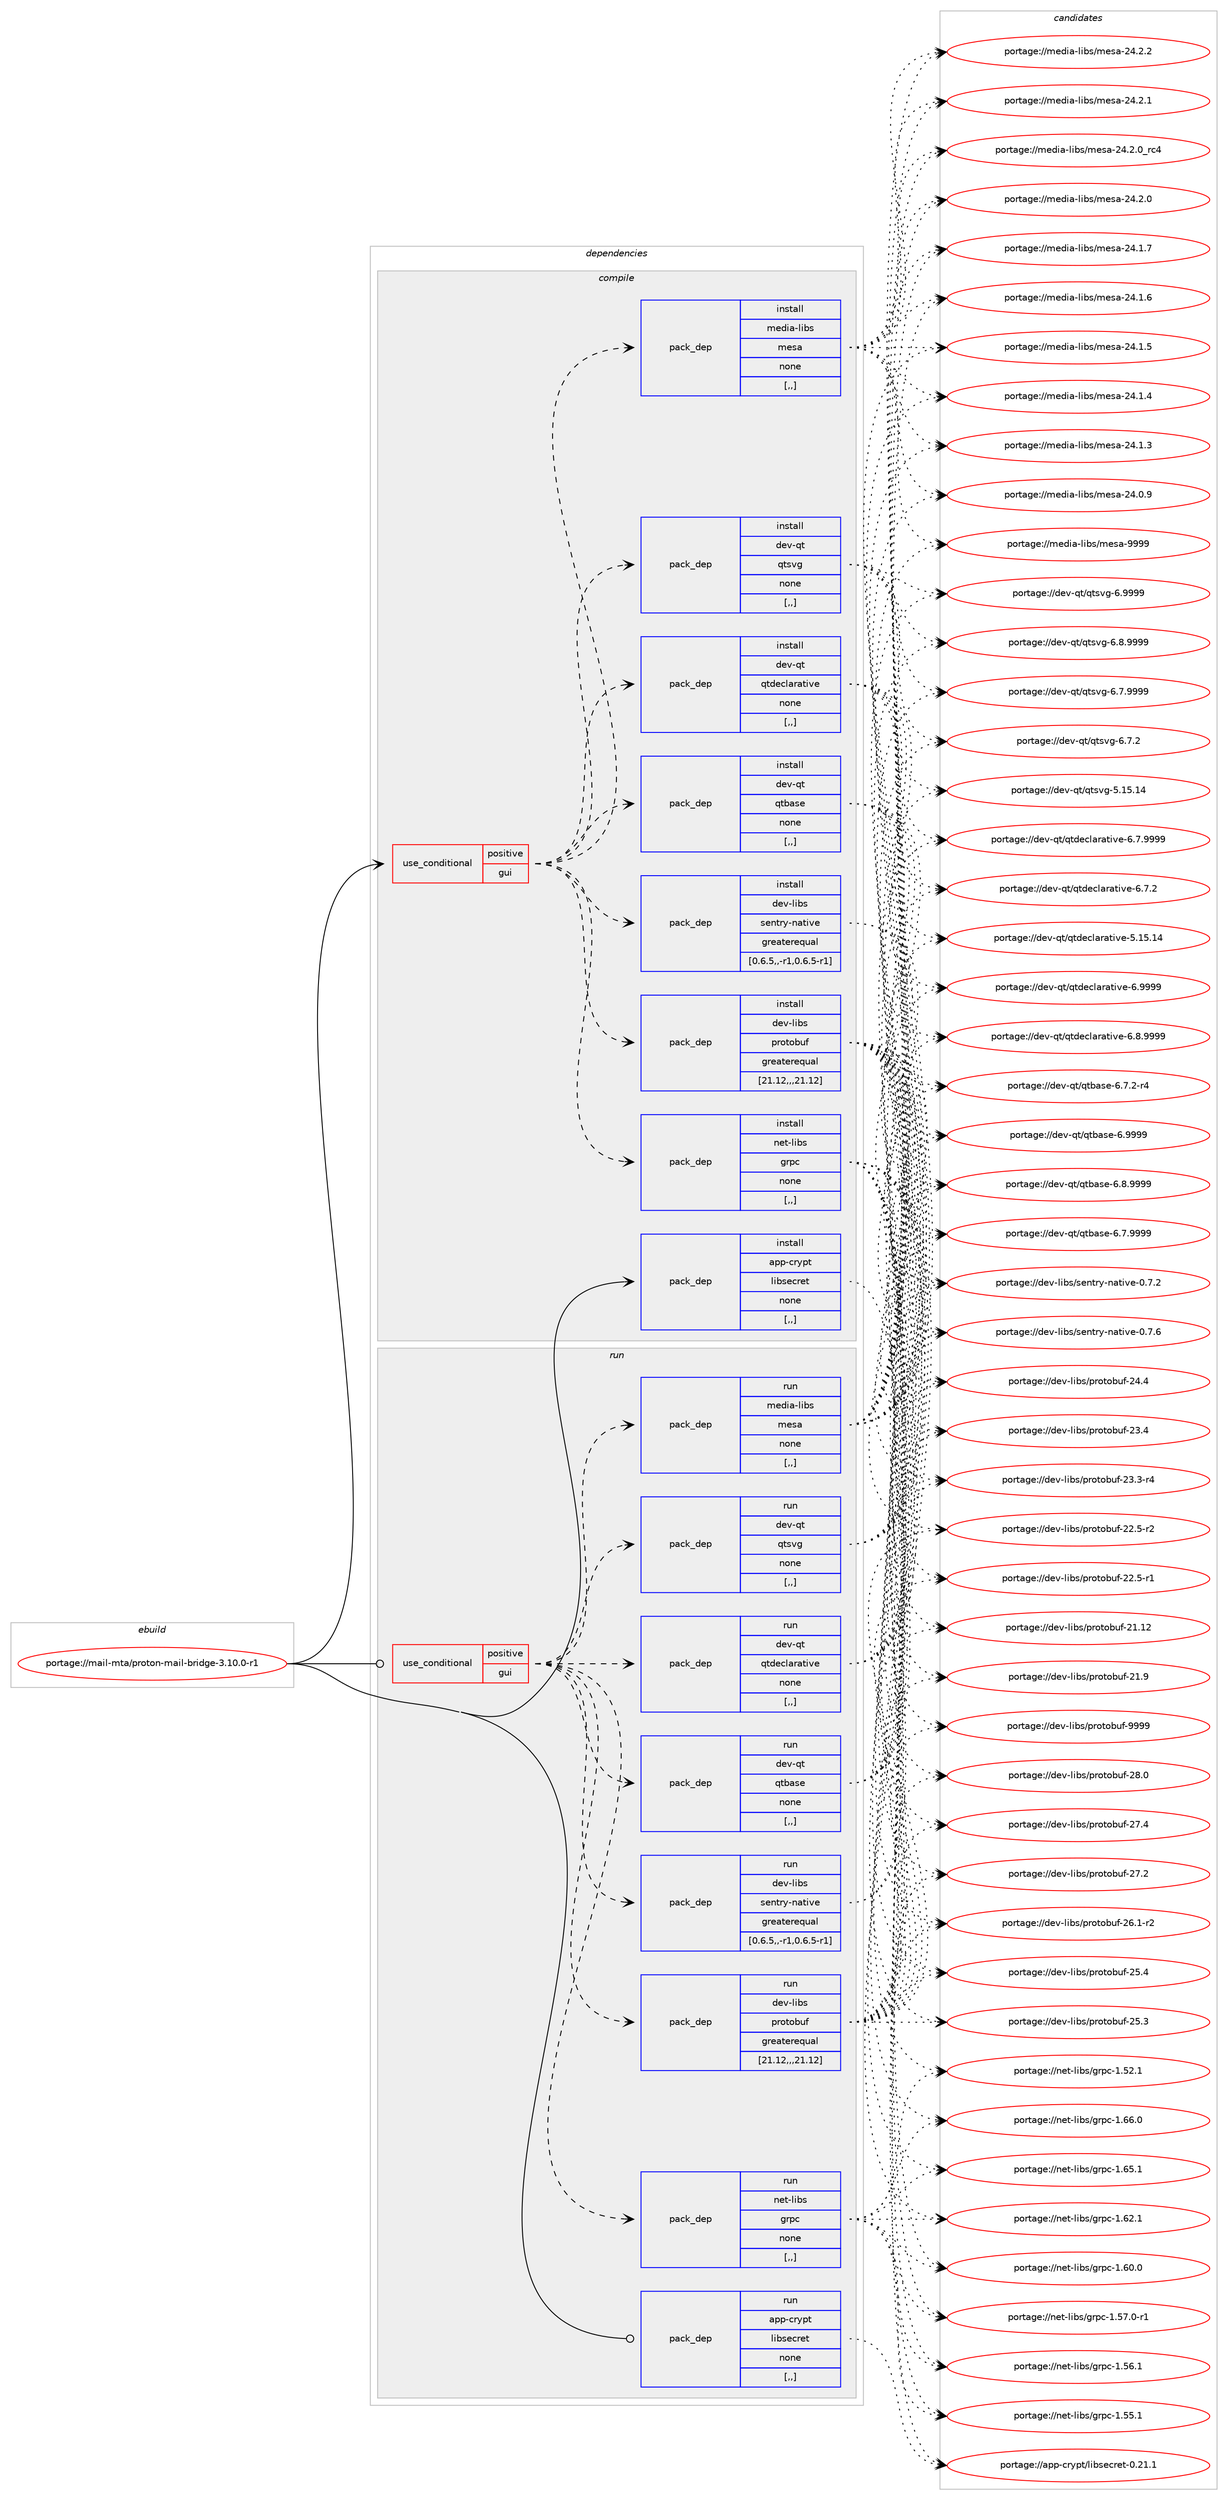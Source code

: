 digraph prolog {

# *************
# Graph options
# *************

newrank=true;
concentrate=true;
compound=true;
graph [rankdir=LR,fontname=Helvetica,fontsize=10,ranksep=1.5];#, ranksep=2.5, nodesep=0.2];
edge  [arrowhead=vee];
node  [fontname=Helvetica,fontsize=10];

# **********
# The ebuild
# **********

subgraph cluster_leftcol {
color=gray;
label=<<i>ebuild</i>>;
id [label="portage://mail-mta/proton-mail-bridge-3.10.0-r1", color=red, width=4, href="../mail-mta/proton-mail-bridge-3.10.0-r1.svg"];
}

# ****************
# The dependencies
# ****************

subgraph cluster_midcol {
color=gray;
label=<<i>dependencies</i>>;
subgraph cluster_compile {
fillcolor="#eeeeee";
style=filled;
label=<<i>compile</i>>;
subgraph cond203189 {
dependency788867 [label=<<TABLE BORDER="0" CELLBORDER="1" CELLSPACING="0" CELLPADDING="4"><TR><TD ROWSPAN="3" CELLPADDING="10">use_conditional</TD></TR><TR><TD>positive</TD></TR><TR><TD>gui</TD></TR></TABLE>>, shape=none, color=red];
subgraph pack579606 {
dependency788868 [label=<<TABLE BORDER="0" CELLBORDER="1" CELLSPACING="0" CELLPADDING="4" WIDTH="220"><TR><TD ROWSPAN="6" CELLPADDING="30">pack_dep</TD></TR><TR><TD WIDTH="110">install</TD></TR><TR><TD>dev-libs</TD></TR><TR><TD>protobuf</TD></TR><TR><TD>greaterequal</TD></TR><TR><TD>[21.12,,,21.12]</TD></TR></TABLE>>, shape=none, color=blue];
}
dependency788867:e -> dependency788868:w [weight=20,style="dashed",arrowhead="vee"];
subgraph pack579607 {
dependency788869 [label=<<TABLE BORDER="0" CELLBORDER="1" CELLSPACING="0" CELLPADDING="4" WIDTH="220"><TR><TD ROWSPAN="6" CELLPADDING="30">pack_dep</TD></TR><TR><TD WIDTH="110">install</TD></TR><TR><TD>dev-libs</TD></TR><TR><TD>sentry-native</TD></TR><TR><TD>greaterequal</TD></TR><TR><TD>[0.6.5,,-r1,0.6.5-r1]</TD></TR></TABLE>>, shape=none, color=blue];
}
dependency788867:e -> dependency788869:w [weight=20,style="dashed",arrowhead="vee"];
subgraph pack579608 {
dependency788870 [label=<<TABLE BORDER="0" CELLBORDER="1" CELLSPACING="0" CELLPADDING="4" WIDTH="220"><TR><TD ROWSPAN="6" CELLPADDING="30">pack_dep</TD></TR><TR><TD WIDTH="110">install</TD></TR><TR><TD>dev-qt</TD></TR><TR><TD>qtbase</TD></TR><TR><TD>none</TD></TR><TR><TD>[,,]</TD></TR></TABLE>>, shape=none, color=blue];
}
dependency788867:e -> dependency788870:w [weight=20,style="dashed",arrowhead="vee"];
subgraph pack579609 {
dependency788871 [label=<<TABLE BORDER="0" CELLBORDER="1" CELLSPACING="0" CELLPADDING="4" WIDTH="220"><TR><TD ROWSPAN="6" CELLPADDING="30">pack_dep</TD></TR><TR><TD WIDTH="110">install</TD></TR><TR><TD>dev-qt</TD></TR><TR><TD>qtdeclarative</TD></TR><TR><TD>none</TD></TR><TR><TD>[,,]</TD></TR></TABLE>>, shape=none, color=blue];
}
dependency788867:e -> dependency788871:w [weight=20,style="dashed",arrowhead="vee"];
subgraph pack579610 {
dependency788872 [label=<<TABLE BORDER="0" CELLBORDER="1" CELLSPACING="0" CELLPADDING="4" WIDTH="220"><TR><TD ROWSPAN="6" CELLPADDING="30">pack_dep</TD></TR><TR><TD WIDTH="110">install</TD></TR><TR><TD>dev-qt</TD></TR><TR><TD>qtsvg</TD></TR><TR><TD>none</TD></TR><TR><TD>[,,]</TD></TR></TABLE>>, shape=none, color=blue];
}
dependency788867:e -> dependency788872:w [weight=20,style="dashed",arrowhead="vee"];
subgraph pack579611 {
dependency788873 [label=<<TABLE BORDER="0" CELLBORDER="1" CELLSPACING="0" CELLPADDING="4" WIDTH="220"><TR><TD ROWSPAN="6" CELLPADDING="30">pack_dep</TD></TR><TR><TD WIDTH="110">install</TD></TR><TR><TD>media-libs</TD></TR><TR><TD>mesa</TD></TR><TR><TD>none</TD></TR><TR><TD>[,,]</TD></TR></TABLE>>, shape=none, color=blue];
}
dependency788867:e -> dependency788873:w [weight=20,style="dashed",arrowhead="vee"];
subgraph pack579612 {
dependency788874 [label=<<TABLE BORDER="0" CELLBORDER="1" CELLSPACING="0" CELLPADDING="4" WIDTH="220"><TR><TD ROWSPAN="6" CELLPADDING="30">pack_dep</TD></TR><TR><TD WIDTH="110">install</TD></TR><TR><TD>net-libs</TD></TR><TR><TD>grpc</TD></TR><TR><TD>none</TD></TR><TR><TD>[,,]</TD></TR></TABLE>>, shape=none, color=blue];
}
dependency788867:e -> dependency788874:w [weight=20,style="dashed",arrowhead="vee"];
}
id:e -> dependency788867:w [weight=20,style="solid",arrowhead="vee"];
subgraph pack579613 {
dependency788875 [label=<<TABLE BORDER="0" CELLBORDER="1" CELLSPACING="0" CELLPADDING="4" WIDTH="220"><TR><TD ROWSPAN="6" CELLPADDING="30">pack_dep</TD></TR><TR><TD WIDTH="110">install</TD></TR><TR><TD>app-crypt</TD></TR><TR><TD>libsecret</TD></TR><TR><TD>none</TD></TR><TR><TD>[,,]</TD></TR></TABLE>>, shape=none, color=blue];
}
id:e -> dependency788875:w [weight=20,style="solid",arrowhead="vee"];
}
subgraph cluster_compileandrun {
fillcolor="#eeeeee";
style=filled;
label=<<i>compile and run</i>>;
}
subgraph cluster_run {
fillcolor="#eeeeee";
style=filled;
label=<<i>run</i>>;
subgraph cond203190 {
dependency788876 [label=<<TABLE BORDER="0" CELLBORDER="1" CELLSPACING="0" CELLPADDING="4"><TR><TD ROWSPAN="3" CELLPADDING="10">use_conditional</TD></TR><TR><TD>positive</TD></TR><TR><TD>gui</TD></TR></TABLE>>, shape=none, color=red];
subgraph pack579614 {
dependency788877 [label=<<TABLE BORDER="0" CELLBORDER="1" CELLSPACING="0" CELLPADDING="4" WIDTH="220"><TR><TD ROWSPAN="6" CELLPADDING="30">pack_dep</TD></TR><TR><TD WIDTH="110">run</TD></TR><TR><TD>dev-libs</TD></TR><TR><TD>protobuf</TD></TR><TR><TD>greaterequal</TD></TR><TR><TD>[21.12,,,21.12]</TD></TR></TABLE>>, shape=none, color=blue];
}
dependency788876:e -> dependency788877:w [weight=20,style="dashed",arrowhead="vee"];
subgraph pack579615 {
dependency788878 [label=<<TABLE BORDER="0" CELLBORDER="1" CELLSPACING="0" CELLPADDING="4" WIDTH="220"><TR><TD ROWSPAN="6" CELLPADDING="30">pack_dep</TD></TR><TR><TD WIDTH="110">run</TD></TR><TR><TD>dev-libs</TD></TR><TR><TD>sentry-native</TD></TR><TR><TD>greaterequal</TD></TR><TR><TD>[0.6.5,,-r1,0.6.5-r1]</TD></TR></TABLE>>, shape=none, color=blue];
}
dependency788876:e -> dependency788878:w [weight=20,style="dashed",arrowhead="vee"];
subgraph pack579616 {
dependency788879 [label=<<TABLE BORDER="0" CELLBORDER="1" CELLSPACING="0" CELLPADDING="4" WIDTH="220"><TR><TD ROWSPAN="6" CELLPADDING="30">pack_dep</TD></TR><TR><TD WIDTH="110">run</TD></TR><TR><TD>dev-qt</TD></TR><TR><TD>qtbase</TD></TR><TR><TD>none</TD></TR><TR><TD>[,,]</TD></TR></TABLE>>, shape=none, color=blue];
}
dependency788876:e -> dependency788879:w [weight=20,style="dashed",arrowhead="vee"];
subgraph pack579617 {
dependency788880 [label=<<TABLE BORDER="0" CELLBORDER="1" CELLSPACING="0" CELLPADDING="4" WIDTH="220"><TR><TD ROWSPAN="6" CELLPADDING="30">pack_dep</TD></TR><TR><TD WIDTH="110">run</TD></TR><TR><TD>dev-qt</TD></TR><TR><TD>qtdeclarative</TD></TR><TR><TD>none</TD></TR><TR><TD>[,,]</TD></TR></TABLE>>, shape=none, color=blue];
}
dependency788876:e -> dependency788880:w [weight=20,style="dashed",arrowhead="vee"];
subgraph pack579618 {
dependency788881 [label=<<TABLE BORDER="0" CELLBORDER="1" CELLSPACING="0" CELLPADDING="4" WIDTH="220"><TR><TD ROWSPAN="6" CELLPADDING="30">pack_dep</TD></TR><TR><TD WIDTH="110">run</TD></TR><TR><TD>dev-qt</TD></TR><TR><TD>qtsvg</TD></TR><TR><TD>none</TD></TR><TR><TD>[,,]</TD></TR></TABLE>>, shape=none, color=blue];
}
dependency788876:e -> dependency788881:w [weight=20,style="dashed",arrowhead="vee"];
subgraph pack579619 {
dependency788882 [label=<<TABLE BORDER="0" CELLBORDER="1" CELLSPACING="0" CELLPADDING="4" WIDTH="220"><TR><TD ROWSPAN="6" CELLPADDING="30">pack_dep</TD></TR><TR><TD WIDTH="110">run</TD></TR><TR><TD>media-libs</TD></TR><TR><TD>mesa</TD></TR><TR><TD>none</TD></TR><TR><TD>[,,]</TD></TR></TABLE>>, shape=none, color=blue];
}
dependency788876:e -> dependency788882:w [weight=20,style="dashed",arrowhead="vee"];
subgraph pack579620 {
dependency788883 [label=<<TABLE BORDER="0" CELLBORDER="1" CELLSPACING="0" CELLPADDING="4" WIDTH="220"><TR><TD ROWSPAN="6" CELLPADDING="30">pack_dep</TD></TR><TR><TD WIDTH="110">run</TD></TR><TR><TD>net-libs</TD></TR><TR><TD>grpc</TD></TR><TR><TD>none</TD></TR><TR><TD>[,,]</TD></TR></TABLE>>, shape=none, color=blue];
}
dependency788876:e -> dependency788883:w [weight=20,style="dashed",arrowhead="vee"];
}
id:e -> dependency788876:w [weight=20,style="solid",arrowhead="odot"];
subgraph pack579621 {
dependency788884 [label=<<TABLE BORDER="0" CELLBORDER="1" CELLSPACING="0" CELLPADDING="4" WIDTH="220"><TR><TD ROWSPAN="6" CELLPADDING="30">pack_dep</TD></TR><TR><TD WIDTH="110">run</TD></TR><TR><TD>app-crypt</TD></TR><TR><TD>libsecret</TD></TR><TR><TD>none</TD></TR><TR><TD>[,,]</TD></TR></TABLE>>, shape=none, color=blue];
}
id:e -> dependency788884:w [weight=20,style="solid",arrowhead="odot"];
}
}

# **************
# The candidates
# **************

subgraph cluster_choices {
rank=same;
color=gray;
label=<<i>candidates</i>>;

subgraph choice579606 {
color=black;
nodesep=1;
choice100101118451081059811547112114111116111981171024557575757 [label="portage://dev-libs/protobuf-9999", color=red, width=4,href="../dev-libs/protobuf-9999.svg"];
choice100101118451081059811547112114111116111981171024550564648 [label="portage://dev-libs/protobuf-28.0", color=red, width=4,href="../dev-libs/protobuf-28.0.svg"];
choice100101118451081059811547112114111116111981171024550554652 [label="portage://dev-libs/protobuf-27.4", color=red, width=4,href="../dev-libs/protobuf-27.4.svg"];
choice100101118451081059811547112114111116111981171024550554650 [label="portage://dev-libs/protobuf-27.2", color=red, width=4,href="../dev-libs/protobuf-27.2.svg"];
choice1001011184510810598115471121141111161119811710245505446494511450 [label="portage://dev-libs/protobuf-26.1-r2", color=red, width=4,href="../dev-libs/protobuf-26.1-r2.svg"];
choice100101118451081059811547112114111116111981171024550534652 [label="portage://dev-libs/protobuf-25.4", color=red, width=4,href="../dev-libs/protobuf-25.4.svg"];
choice100101118451081059811547112114111116111981171024550534651 [label="portage://dev-libs/protobuf-25.3", color=red, width=4,href="../dev-libs/protobuf-25.3.svg"];
choice100101118451081059811547112114111116111981171024550524652 [label="portage://dev-libs/protobuf-24.4", color=red, width=4,href="../dev-libs/protobuf-24.4.svg"];
choice100101118451081059811547112114111116111981171024550514652 [label="portage://dev-libs/protobuf-23.4", color=red, width=4,href="../dev-libs/protobuf-23.4.svg"];
choice1001011184510810598115471121141111161119811710245505146514511452 [label="portage://dev-libs/protobuf-23.3-r4", color=red, width=4,href="../dev-libs/protobuf-23.3-r4.svg"];
choice1001011184510810598115471121141111161119811710245505046534511450 [label="portage://dev-libs/protobuf-22.5-r2", color=red, width=4,href="../dev-libs/protobuf-22.5-r2.svg"];
choice1001011184510810598115471121141111161119811710245505046534511449 [label="portage://dev-libs/protobuf-22.5-r1", color=red, width=4,href="../dev-libs/protobuf-22.5-r1.svg"];
choice10010111845108105981154711211411111611198117102455049464950 [label="portage://dev-libs/protobuf-21.12", color=red, width=4,href="../dev-libs/protobuf-21.12.svg"];
choice100101118451081059811547112114111116111981171024550494657 [label="portage://dev-libs/protobuf-21.9", color=red, width=4,href="../dev-libs/protobuf-21.9.svg"];
dependency788868:e -> choice100101118451081059811547112114111116111981171024557575757:w [style=dotted,weight="100"];
dependency788868:e -> choice100101118451081059811547112114111116111981171024550564648:w [style=dotted,weight="100"];
dependency788868:e -> choice100101118451081059811547112114111116111981171024550554652:w [style=dotted,weight="100"];
dependency788868:e -> choice100101118451081059811547112114111116111981171024550554650:w [style=dotted,weight="100"];
dependency788868:e -> choice1001011184510810598115471121141111161119811710245505446494511450:w [style=dotted,weight="100"];
dependency788868:e -> choice100101118451081059811547112114111116111981171024550534652:w [style=dotted,weight="100"];
dependency788868:e -> choice100101118451081059811547112114111116111981171024550534651:w [style=dotted,weight="100"];
dependency788868:e -> choice100101118451081059811547112114111116111981171024550524652:w [style=dotted,weight="100"];
dependency788868:e -> choice100101118451081059811547112114111116111981171024550514652:w [style=dotted,weight="100"];
dependency788868:e -> choice1001011184510810598115471121141111161119811710245505146514511452:w [style=dotted,weight="100"];
dependency788868:e -> choice1001011184510810598115471121141111161119811710245505046534511450:w [style=dotted,weight="100"];
dependency788868:e -> choice1001011184510810598115471121141111161119811710245505046534511449:w [style=dotted,weight="100"];
dependency788868:e -> choice10010111845108105981154711211411111611198117102455049464950:w [style=dotted,weight="100"];
dependency788868:e -> choice100101118451081059811547112114111116111981171024550494657:w [style=dotted,weight="100"];
}
subgraph choice579607 {
color=black;
nodesep=1;
choice1001011184510810598115471151011101161141214511097116105118101454846554654 [label="portage://dev-libs/sentry-native-0.7.6", color=red, width=4,href="../dev-libs/sentry-native-0.7.6.svg"];
choice1001011184510810598115471151011101161141214511097116105118101454846554650 [label="portage://dev-libs/sentry-native-0.7.2", color=red, width=4,href="../dev-libs/sentry-native-0.7.2.svg"];
dependency788869:e -> choice1001011184510810598115471151011101161141214511097116105118101454846554654:w [style=dotted,weight="100"];
dependency788869:e -> choice1001011184510810598115471151011101161141214511097116105118101454846554650:w [style=dotted,weight="100"];
}
subgraph choice579608 {
color=black;
nodesep=1;
choice1001011184511311647113116989711510145544657575757 [label="portage://dev-qt/qtbase-6.9999", color=red, width=4,href="../dev-qt/qtbase-6.9999.svg"];
choice10010111845113116471131169897115101455446564657575757 [label="portage://dev-qt/qtbase-6.8.9999", color=red, width=4,href="../dev-qt/qtbase-6.8.9999.svg"];
choice10010111845113116471131169897115101455446554657575757 [label="portage://dev-qt/qtbase-6.7.9999", color=red, width=4,href="../dev-qt/qtbase-6.7.9999.svg"];
choice100101118451131164711311698971151014554465546504511452 [label="portage://dev-qt/qtbase-6.7.2-r4", color=red, width=4,href="../dev-qt/qtbase-6.7.2-r4.svg"];
dependency788870:e -> choice1001011184511311647113116989711510145544657575757:w [style=dotted,weight="100"];
dependency788870:e -> choice10010111845113116471131169897115101455446564657575757:w [style=dotted,weight="100"];
dependency788870:e -> choice10010111845113116471131169897115101455446554657575757:w [style=dotted,weight="100"];
dependency788870:e -> choice100101118451131164711311698971151014554465546504511452:w [style=dotted,weight="100"];
}
subgraph choice579609 {
color=black;
nodesep=1;
choice100101118451131164711311610010199108971149711610511810145544657575757 [label="portage://dev-qt/qtdeclarative-6.9999", color=red, width=4,href="../dev-qt/qtdeclarative-6.9999.svg"];
choice1001011184511311647113116100101991089711497116105118101455446564657575757 [label="portage://dev-qt/qtdeclarative-6.8.9999", color=red, width=4,href="../dev-qt/qtdeclarative-6.8.9999.svg"];
choice1001011184511311647113116100101991089711497116105118101455446554657575757 [label="portage://dev-qt/qtdeclarative-6.7.9999", color=red, width=4,href="../dev-qt/qtdeclarative-6.7.9999.svg"];
choice1001011184511311647113116100101991089711497116105118101455446554650 [label="portage://dev-qt/qtdeclarative-6.7.2", color=red, width=4,href="../dev-qt/qtdeclarative-6.7.2.svg"];
choice10010111845113116471131161001019910897114971161051181014553464953464952 [label="portage://dev-qt/qtdeclarative-5.15.14", color=red, width=4,href="../dev-qt/qtdeclarative-5.15.14.svg"];
dependency788871:e -> choice100101118451131164711311610010199108971149711610511810145544657575757:w [style=dotted,weight="100"];
dependency788871:e -> choice1001011184511311647113116100101991089711497116105118101455446564657575757:w [style=dotted,weight="100"];
dependency788871:e -> choice1001011184511311647113116100101991089711497116105118101455446554657575757:w [style=dotted,weight="100"];
dependency788871:e -> choice1001011184511311647113116100101991089711497116105118101455446554650:w [style=dotted,weight="100"];
dependency788871:e -> choice10010111845113116471131161001019910897114971161051181014553464953464952:w [style=dotted,weight="100"];
}
subgraph choice579610 {
color=black;
nodesep=1;
choice100101118451131164711311611511810345544657575757 [label="portage://dev-qt/qtsvg-6.9999", color=red, width=4,href="../dev-qt/qtsvg-6.9999.svg"];
choice1001011184511311647113116115118103455446564657575757 [label="portage://dev-qt/qtsvg-6.8.9999", color=red, width=4,href="../dev-qt/qtsvg-6.8.9999.svg"];
choice1001011184511311647113116115118103455446554657575757 [label="portage://dev-qt/qtsvg-6.7.9999", color=red, width=4,href="../dev-qt/qtsvg-6.7.9999.svg"];
choice1001011184511311647113116115118103455446554650 [label="portage://dev-qt/qtsvg-6.7.2", color=red, width=4,href="../dev-qt/qtsvg-6.7.2.svg"];
choice10010111845113116471131161151181034553464953464952 [label="portage://dev-qt/qtsvg-5.15.14", color=red, width=4,href="../dev-qt/qtsvg-5.15.14.svg"];
dependency788872:e -> choice100101118451131164711311611511810345544657575757:w [style=dotted,weight="100"];
dependency788872:e -> choice1001011184511311647113116115118103455446564657575757:w [style=dotted,weight="100"];
dependency788872:e -> choice1001011184511311647113116115118103455446554657575757:w [style=dotted,weight="100"];
dependency788872:e -> choice1001011184511311647113116115118103455446554650:w [style=dotted,weight="100"];
dependency788872:e -> choice10010111845113116471131161151181034553464953464952:w [style=dotted,weight="100"];
}
subgraph choice579611 {
color=black;
nodesep=1;
choice10910110010597451081059811547109101115974557575757 [label="portage://media-libs/mesa-9999", color=red, width=4,href="../media-libs/mesa-9999.svg"];
choice109101100105974510810598115471091011159745505246504650 [label="portage://media-libs/mesa-24.2.2", color=red, width=4,href="../media-libs/mesa-24.2.2.svg"];
choice109101100105974510810598115471091011159745505246504649 [label="portage://media-libs/mesa-24.2.1", color=red, width=4,href="../media-libs/mesa-24.2.1.svg"];
choice109101100105974510810598115471091011159745505246504648951149952 [label="portage://media-libs/mesa-24.2.0_rc4", color=red, width=4,href="../media-libs/mesa-24.2.0_rc4.svg"];
choice109101100105974510810598115471091011159745505246504648 [label="portage://media-libs/mesa-24.2.0", color=red, width=4,href="../media-libs/mesa-24.2.0.svg"];
choice109101100105974510810598115471091011159745505246494655 [label="portage://media-libs/mesa-24.1.7", color=red, width=4,href="../media-libs/mesa-24.1.7.svg"];
choice109101100105974510810598115471091011159745505246494654 [label="portage://media-libs/mesa-24.1.6", color=red, width=4,href="../media-libs/mesa-24.1.6.svg"];
choice109101100105974510810598115471091011159745505246494653 [label="portage://media-libs/mesa-24.1.5", color=red, width=4,href="../media-libs/mesa-24.1.5.svg"];
choice109101100105974510810598115471091011159745505246494652 [label="portage://media-libs/mesa-24.1.4", color=red, width=4,href="../media-libs/mesa-24.1.4.svg"];
choice109101100105974510810598115471091011159745505246494651 [label="portage://media-libs/mesa-24.1.3", color=red, width=4,href="../media-libs/mesa-24.1.3.svg"];
choice109101100105974510810598115471091011159745505246484657 [label="portage://media-libs/mesa-24.0.9", color=red, width=4,href="../media-libs/mesa-24.0.9.svg"];
dependency788873:e -> choice10910110010597451081059811547109101115974557575757:w [style=dotted,weight="100"];
dependency788873:e -> choice109101100105974510810598115471091011159745505246504650:w [style=dotted,weight="100"];
dependency788873:e -> choice109101100105974510810598115471091011159745505246504649:w [style=dotted,weight="100"];
dependency788873:e -> choice109101100105974510810598115471091011159745505246504648951149952:w [style=dotted,weight="100"];
dependency788873:e -> choice109101100105974510810598115471091011159745505246504648:w [style=dotted,weight="100"];
dependency788873:e -> choice109101100105974510810598115471091011159745505246494655:w [style=dotted,weight="100"];
dependency788873:e -> choice109101100105974510810598115471091011159745505246494654:w [style=dotted,weight="100"];
dependency788873:e -> choice109101100105974510810598115471091011159745505246494653:w [style=dotted,weight="100"];
dependency788873:e -> choice109101100105974510810598115471091011159745505246494652:w [style=dotted,weight="100"];
dependency788873:e -> choice109101100105974510810598115471091011159745505246494651:w [style=dotted,weight="100"];
dependency788873:e -> choice109101100105974510810598115471091011159745505246484657:w [style=dotted,weight="100"];
}
subgraph choice579612 {
color=black;
nodesep=1;
choice1101011164510810598115471031141129945494654544648 [label="portage://net-libs/grpc-1.66.0", color=red, width=4,href="../net-libs/grpc-1.66.0.svg"];
choice1101011164510810598115471031141129945494654534649 [label="portage://net-libs/grpc-1.65.1", color=red, width=4,href="../net-libs/grpc-1.65.1.svg"];
choice1101011164510810598115471031141129945494654504649 [label="portage://net-libs/grpc-1.62.1", color=red, width=4,href="../net-libs/grpc-1.62.1.svg"];
choice1101011164510810598115471031141129945494654484648 [label="portage://net-libs/grpc-1.60.0", color=red, width=4,href="../net-libs/grpc-1.60.0.svg"];
choice11010111645108105981154710311411299454946535546484511449 [label="portage://net-libs/grpc-1.57.0-r1", color=red, width=4,href="../net-libs/grpc-1.57.0-r1.svg"];
choice1101011164510810598115471031141129945494653544649 [label="portage://net-libs/grpc-1.56.1", color=red, width=4,href="../net-libs/grpc-1.56.1.svg"];
choice1101011164510810598115471031141129945494653534649 [label="portage://net-libs/grpc-1.55.1", color=red, width=4,href="../net-libs/grpc-1.55.1.svg"];
choice1101011164510810598115471031141129945494653504649 [label="portage://net-libs/grpc-1.52.1", color=red, width=4,href="../net-libs/grpc-1.52.1.svg"];
dependency788874:e -> choice1101011164510810598115471031141129945494654544648:w [style=dotted,weight="100"];
dependency788874:e -> choice1101011164510810598115471031141129945494654534649:w [style=dotted,weight="100"];
dependency788874:e -> choice1101011164510810598115471031141129945494654504649:w [style=dotted,weight="100"];
dependency788874:e -> choice1101011164510810598115471031141129945494654484648:w [style=dotted,weight="100"];
dependency788874:e -> choice11010111645108105981154710311411299454946535546484511449:w [style=dotted,weight="100"];
dependency788874:e -> choice1101011164510810598115471031141129945494653544649:w [style=dotted,weight="100"];
dependency788874:e -> choice1101011164510810598115471031141129945494653534649:w [style=dotted,weight="100"];
dependency788874:e -> choice1101011164510810598115471031141129945494653504649:w [style=dotted,weight="100"];
}
subgraph choice579613 {
color=black;
nodesep=1;
choice97112112459911412111211647108105981151019911410111645484650494649 [label="portage://app-crypt/libsecret-0.21.1", color=red, width=4,href="../app-crypt/libsecret-0.21.1.svg"];
dependency788875:e -> choice97112112459911412111211647108105981151019911410111645484650494649:w [style=dotted,weight="100"];
}
subgraph choice579614 {
color=black;
nodesep=1;
choice100101118451081059811547112114111116111981171024557575757 [label="portage://dev-libs/protobuf-9999", color=red, width=4,href="../dev-libs/protobuf-9999.svg"];
choice100101118451081059811547112114111116111981171024550564648 [label="portage://dev-libs/protobuf-28.0", color=red, width=4,href="../dev-libs/protobuf-28.0.svg"];
choice100101118451081059811547112114111116111981171024550554652 [label="portage://dev-libs/protobuf-27.4", color=red, width=4,href="../dev-libs/protobuf-27.4.svg"];
choice100101118451081059811547112114111116111981171024550554650 [label="portage://dev-libs/protobuf-27.2", color=red, width=4,href="../dev-libs/protobuf-27.2.svg"];
choice1001011184510810598115471121141111161119811710245505446494511450 [label="portage://dev-libs/protobuf-26.1-r2", color=red, width=4,href="../dev-libs/protobuf-26.1-r2.svg"];
choice100101118451081059811547112114111116111981171024550534652 [label="portage://dev-libs/protobuf-25.4", color=red, width=4,href="../dev-libs/protobuf-25.4.svg"];
choice100101118451081059811547112114111116111981171024550534651 [label="portage://dev-libs/protobuf-25.3", color=red, width=4,href="../dev-libs/protobuf-25.3.svg"];
choice100101118451081059811547112114111116111981171024550524652 [label="portage://dev-libs/protobuf-24.4", color=red, width=4,href="../dev-libs/protobuf-24.4.svg"];
choice100101118451081059811547112114111116111981171024550514652 [label="portage://dev-libs/protobuf-23.4", color=red, width=4,href="../dev-libs/protobuf-23.4.svg"];
choice1001011184510810598115471121141111161119811710245505146514511452 [label="portage://dev-libs/protobuf-23.3-r4", color=red, width=4,href="../dev-libs/protobuf-23.3-r4.svg"];
choice1001011184510810598115471121141111161119811710245505046534511450 [label="portage://dev-libs/protobuf-22.5-r2", color=red, width=4,href="../dev-libs/protobuf-22.5-r2.svg"];
choice1001011184510810598115471121141111161119811710245505046534511449 [label="portage://dev-libs/protobuf-22.5-r1", color=red, width=4,href="../dev-libs/protobuf-22.5-r1.svg"];
choice10010111845108105981154711211411111611198117102455049464950 [label="portage://dev-libs/protobuf-21.12", color=red, width=4,href="../dev-libs/protobuf-21.12.svg"];
choice100101118451081059811547112114111116111981171024550494657 [label="portage://dev-libs/protobuf-21.9", color=red, width=4,href="../dev-libs/protobuf-21.9.svg"];
dependency788877:e -> choice100101118451081059811547112114111116111981171024557575757:w [style=dotted,weight="100"];
dependency788877:e -> choice100101118451081059811547112114111116111981171024550564648:w [style=dotted,weight="100"];
dependency788877:e -> choice100101118451081059811547112114111116111981171024550554652:w [style=dotted,weight="100"];
dependency788877:e -> choice100101118451081059811547112114111116111981171024550554650:w [style=dotted,weight="100"];
dependency788877:e -> choice1001011184510810598115471121141111161119811710245505446494511450:w [style=dotted,weight="100"];
dependency788877:e -> choice100101118451081059811547112114111116111981171024550534652:w [style=dotted,weight="100"];
dependency788877:e -> choice100101118451081059811547112114111116111981171024550534651:w [style=dotted,weight="100"];
dependency788877:e -> choice100101118451081059811547112114111116111981171024550524652:w [style=dotted,weight="100"];
dependency788877:e -> choice100101118451081059811547112114111116111981171024550514652:w [style=dotted,weight="100"];
dependency788877:e -> choice1001011184510810598115471121141111161119811710245505146514511452:w [style=dotted,weight="100"];
dependency788877:e -> choice1001011184510810598115471121141111161119811710245505046534511450:w [style=dotted,weight="100"];
dependency788877:e -> choice1001011184510810598115471121141111161119811710245505046534511449:w [style=dotted,weight="100"];
dependency788877:e -> choice10010111845108105981154711211411111611198117102455049464950:w [style=dotted,weight="100"];
dependency788877:e -> choice100101118451081059811547112114111116111981171024550494657:w [style=dotted,weight="100"];
}
subgraph choice579615 {
color=black;
nodesep=1;
choice1001011184510810598115471151011101161141214511097116105118101454846554654 [label="portage://dev-libs/sentry-native-0.7.6", color=red, width=4,href="../dev-libs/sentry-native-0.7.6.svg"];
choice1001011184510810598115471151011101161141214511097116105118101454846554650 [label="portage://dev-libs/sentry-native-0.7.2", color=red, width=4,href="../dev-libs/sentry-native-0.7.2.svg"];
dependency788878:e -> choice1001011184510810598115471151011101161141214511097116105118101454846554654:w [style=dotted,weight="100"];
dependency788878:e -> choice1001011184510810598115471151011101161141214511097116105118101454846554650:w [style=dotted,weight="100"];
}
subgraph choice579616 {
color=black;
nodesep=1;
choice1001011184511311647113116989711510145544657575757 [label="portage://dev-qt/qtbase-6.9999", color=red, width=4,href="../dev-qt/qtbase-6.9999.svg"];
choice10010111845113116471131169897115101455446564657575757 [label="portage://dev-qt/qtbase-6.8.9999", color=red, width=4,href="../dev-qt/qtbase-6.8.9999.svg"];
choice10010111845113116471131169897115101455446554657575757 [label="portage://dev-qt/qtbase-6.7.9999", color=red, width=4,href="../dev-qt/qtbase-6.7.9999.svg"];
choice100101118451131164711311698971151014554465546504511452 [label="portage://dev-qt/qtbase-6.7.2-r4", color=red, width=4,href="../dev-qt/qtbase-6.7.2-r4.svg"];
dependency788879:e -> choice1001011184511311647113116989711510145544657575757:w [style=dotted,weight="100"];
dependency788879:e -> choice10010111845113116471131169897115101455446564657575757:w [style=dotted,weight="100"];
dependency788879:e -> choice10010111845113116471131169897115101455446554657575757:w [style=dotted,weight="100"];
dependency788879:e -> choice100101118451131164711311698971151014554465546504511452:w [style=dotted,weight="100"];
}
subgraph choice579617 {
color=black;
nodesep=1;
choice100101118451131164711311610010199108971149711610511810145544657575757 [label="portage://dev-qt/qtdeclarative-6.9999", color=red, width=4,href="../dev-qt/qtdeclarative-6.9999.svg"];
choice1001011184511311647113116100101991089711497116105118101455446564657575757 [label="portage://dev-qt/qtdeclarative-6.8.9999", color=red, width=4,href="../dev-qt/qtdeclarative-6.8.9999.svg"];
choice1001011184511311647113116100101991089711497116105118101455446554657575757 [label="portage://dev-qt/qtdeclarative-6.7.9999", color=red, width=4,href="../dev-qt/qtdeclarative-6.7.9999.svg"];
choice1001011184511311647113116100101991089711497116105118101455446554650 [label="portage://dev-qt/qtdeclarative-6.7.2", color=red, width=4,href="../dev-qt/qtdeclarative-6.7.2.svg"];
choice10010111845113116471131161001019910897114971161051181014553464953464952 [label="portage://dev-qt/qtdeclarative-5.15.14", color=red, width=4,href="../dev-qt/qtdeclarative-5.15.14.svg"];
dependency788880:e -> choice100101118451131164711311610010199108971149711610511810145544657575757:w [style=dotted,weight="100"];
dependency788880:e -> choice1001011184511311647113116100101991089711497116105118101455446564657575757:w [style=dotted,weight="100"];
dependency788880:e -> choice1001011184511311647113116100101991089711497116105118101455446554657575757:w [style=dotted,weight="100"];
dependency788880:e -> choice1001011184511311647113116100101991089711497116105118101455446554650:w [style=dotted,weight="100"];
dependency788880:e -> choice10010111845113116471131161001019910897114971161051181014553464953464952:w [style=dotted,weight="100"];
}
subgraph choice579618 {
color=black;
nodesep=1;
choice100101118451131164711311611511810345544657575757 [label="portage://dev-qt/qtsvg-6.9999", color=red, width=4,href="../dev-qt/qtsvg-6.9999.svg"];
choice1001011184511311647113116115118103455446564657575757 [label="portage://dev-qt/qtsvg-6.8.9999", color=red, width=4,href="../dev-qt/qtsvg-6.8.9999.svg"];
choice1001011184511311647113116115118103455446554657575757 [label="portage://dev-qt/qtsvg-6.7.9999", color=red, width=4,href="../dev-qt/qtsvg-6.7.9999.svg"];
choice1001011184511311647113116115118103455446554650 [label="portage://dev-qt/qtsvg-6.7.2", color=red, width=4,href="../dev-qt/qtsvg-6.7.2.svg"];
choice10010111845113116471131161151181034553464953464952 [label="portage://dev-qt/qtsvg-5.15.14", color=red, width=4,href="../dev-qt/qtsvg-5.15.14.svg"];
dependency788881:e -> choice100101118451131164711311611511810345544657575757:w [style=dotted,weight="100"];
dependency788881:e -> choice1001011184511311647113116115118103455446564657575757:w [style=dotted,weight="100"];
dependency788881:e -> choice1001011184511311647113116115118103455446554657575757:w [style=dotted,weight="100"];
dependency788881:e -> choice1001011184511311647113116115118103455446554650:w [style=dotted,weight="100"];
dependency788881:e -> choice10010111845113116471131161151181034553464953464952:w [style=dotted,weight="100"];
}
subgraph choice579619 {
color=black;
nodesep=1;
choice10910110010597451081059811547109101115974557575757 [label="portage://media-libs/mesa-9999", color=red, width=4,href="../media-libs/mesa-9999.svg"];
choice109101100105974510810598115471091011159745505246504650 [label="portage://media-libs/mesa-24.2.2", color=red, width=4,href="../media-libs/mesa-24.2.2.svg"];
choice109101100105974510810598115471091011159745505246504649 [label="portage://media-libs/mesa-24.2.1", color=red, width=4,href="../media-libs/mesa-24.2.1.svg"];
choice109101100105974510810598115471091011159745505246504648951149952 [label="portage://media-libs/mesa-24.2.0_rc4", color=red, width=4,href="../media-libs/mesa-24.2.0_rc4.svg"];
choice109101100105974510810598115471091011159745505246504648 [label="portage://media-libs/mesa-24.2.0", color=red, width=4,href="../media-libs/mesa-24.2.0.svg"];
choice109101100105974510810598115471091011159745505246494655 [label="portage://media-libs/mesa-24.1.7", color=red, width=4,href="../media-libs/mesa-24.1.7.svg"];
choice109101100105974510810598115471091011159745505246494654 [label="portage://media-libs/mesa-24.1.6", color=red, width=4,href="../media-libs/mesa-24.1.6.svg"];
choice109101100105974510810598115471091011159745505246494653 [label="portage://media-libs/mesa-24.1.5", color=red, width=4,href="../media-libs/mesa-24.1.5.svg"];
choice109101100105974510810598115471091011159745505246494652 [label="portage://media-libs/mesa-24.1.4", color=red, width=4,href="../media-libs/mesa-24.1.4.svg"];
choice109101100105974510810598115471091011159745505246494651 [label="portage://media-libs/mesa-24.1.3", color=red, width=4,href="../media-libs/mesa-24.1.3.svg"];
choice109101100105974510810598115471091011159745505246484657 [label="portage://media-libs/mesa-24.0.9", color=red, width=4,href="../media-libs/mesa-24.0.9.svg"];
dependency788882:e -> choice10910110010597451081059811547109101115974557575757:w [style=dotted,weight="100"];
dependency788882:e -> choice109101100105974510810598115471091011159745505246504650:w [style=dotted,weight="100"];
dependency788882:e -> choice109101100105974510810598115471091011159745505246504649:w [style=dotted,weight="100"];
dependency788882:e -> choice109101100105974510810598115471091011159745505246504648951149952:w [style=dotted,weight="100"];
dependency788882:e -> choice109101100105974510810598115471091011159745505246504648:w [style=dotted,weight="100"];
dependency788882:e -> choice109101100105974510810598115471091011159745505246494655:w [style=dotted,weight="100"];
dependency788882:e -> choice109101100105974510810598115471091011159745505246494654:w [style=dotted,weight="100"];
dependency788882:e -> choice109101100105974510810598115471091011159745505246494653:w [style=dotted,weight="100"];
dependency788882:e -> choice109101100105974510810598115471091011159745505246494652:w [style=dotted,weight="100"];
dependency788882:e -> choice109101100105974510810598115471091011159745505246494651:w [style=dotted,weight="100"];
dependency788882:e -> choice109101100105974510810598115471091011159745505246484657:w [style=dotted,weight="100"];
}
subgraph choice579620 {
color=black;
nodesep=1;
choice1101011164510810598115471031141129945494654544648 [label="portage://net-libs/grpc-1.66.0", color=red, width=4,href="../net-libs/grpc-1.66.0.svg"];
choice1101011164510810598115471031141129945494654534649 [label="portage://net-libs/grpc-1.65.1", color=red, width=4,href="../net-libs/grpc-1.65.1.svg"];
choice1101011164510810598115471031141129945494654504649 [label="portage://net-libs/grpc-1.62.1", color=red, width=4,href="../net-libs/grpc-1.62.1.svg"];
choice1101011164510810598115471031141129945494654484648 [label="portage://net-libs/grpc-1.60.0", color=red, width=4,href="../net-libs/grpc-1.60.0.svg"];
choice11010111645108105981154710311411299454946535546484511449 [label="portage://net-libs/grpc-1.57.0-r1", color=red, width=4,href="../net-libs/grpc-1.57.0-r1.svg"];
choice1101011164510810598115471031141129945494653544649 [label="portage://net-libs/grpc-1.56.1", color=red, width=4,href="../net-libs/grpc-1.56.1.svg"];
choice1101011164510810598115471031141129945494653534649 [label="portage://net-libs/grpc-1.55.1", color=red, width=4,href="../net-libs/grpc-1.55.1.svg"];
choice1101011164510810598115471031141129945494653504649 [label="portage://net-libs/grpc-1.52.1", color=red, width=4,href="../net-libs/grpc-1.52.1.svg"];
dependency788883:e -> choice1101011164510810598115471031141129945494654544648:w [style=dotted,weight="100"];
dependency788883:e -> choice1101011164510810598115471031141129945494654534649:w [style=dotted,weight="100"];
dependency788883:e -> choice1101011164510810598115471031141129945494654504649:w [style=dotted,weight="100"];
dependency788883:e -> choice1101011164510810598115471031141129945494654484648:w [style=dotted,weight="100"];
dependency788883:e -> choice11010111645108105981154710311411299454946535546484511449:w [style=dotted,weight="100"];
dependency788883:e -> choice1101011164510810598115471031141129945494653544649:w [style=dotted,weight="100"];
dependency788883:e -> choice1101011164510810598115471031141129945494653534649:w [style=dotted,weight="100"];
dependency788883:e -> choice1101011164510810598115471031141129945494653504649:w [style=dotted,weight="100"];
}
subgraph choice579621 {
color=black;
nodesep=1;
choice97112112459911412111211647108105981151019911410111645484650494649 [label="portage://app-crypt/libsecret-0.21.1", color=red, width=4,href="../app-crypt/libsecret-0.21.1.svg"];
dependency788884:e -> choice97112112459911412111211647108105981151019911410111645484650494649:w [style=dotted,weight="100"];
}
}

}
